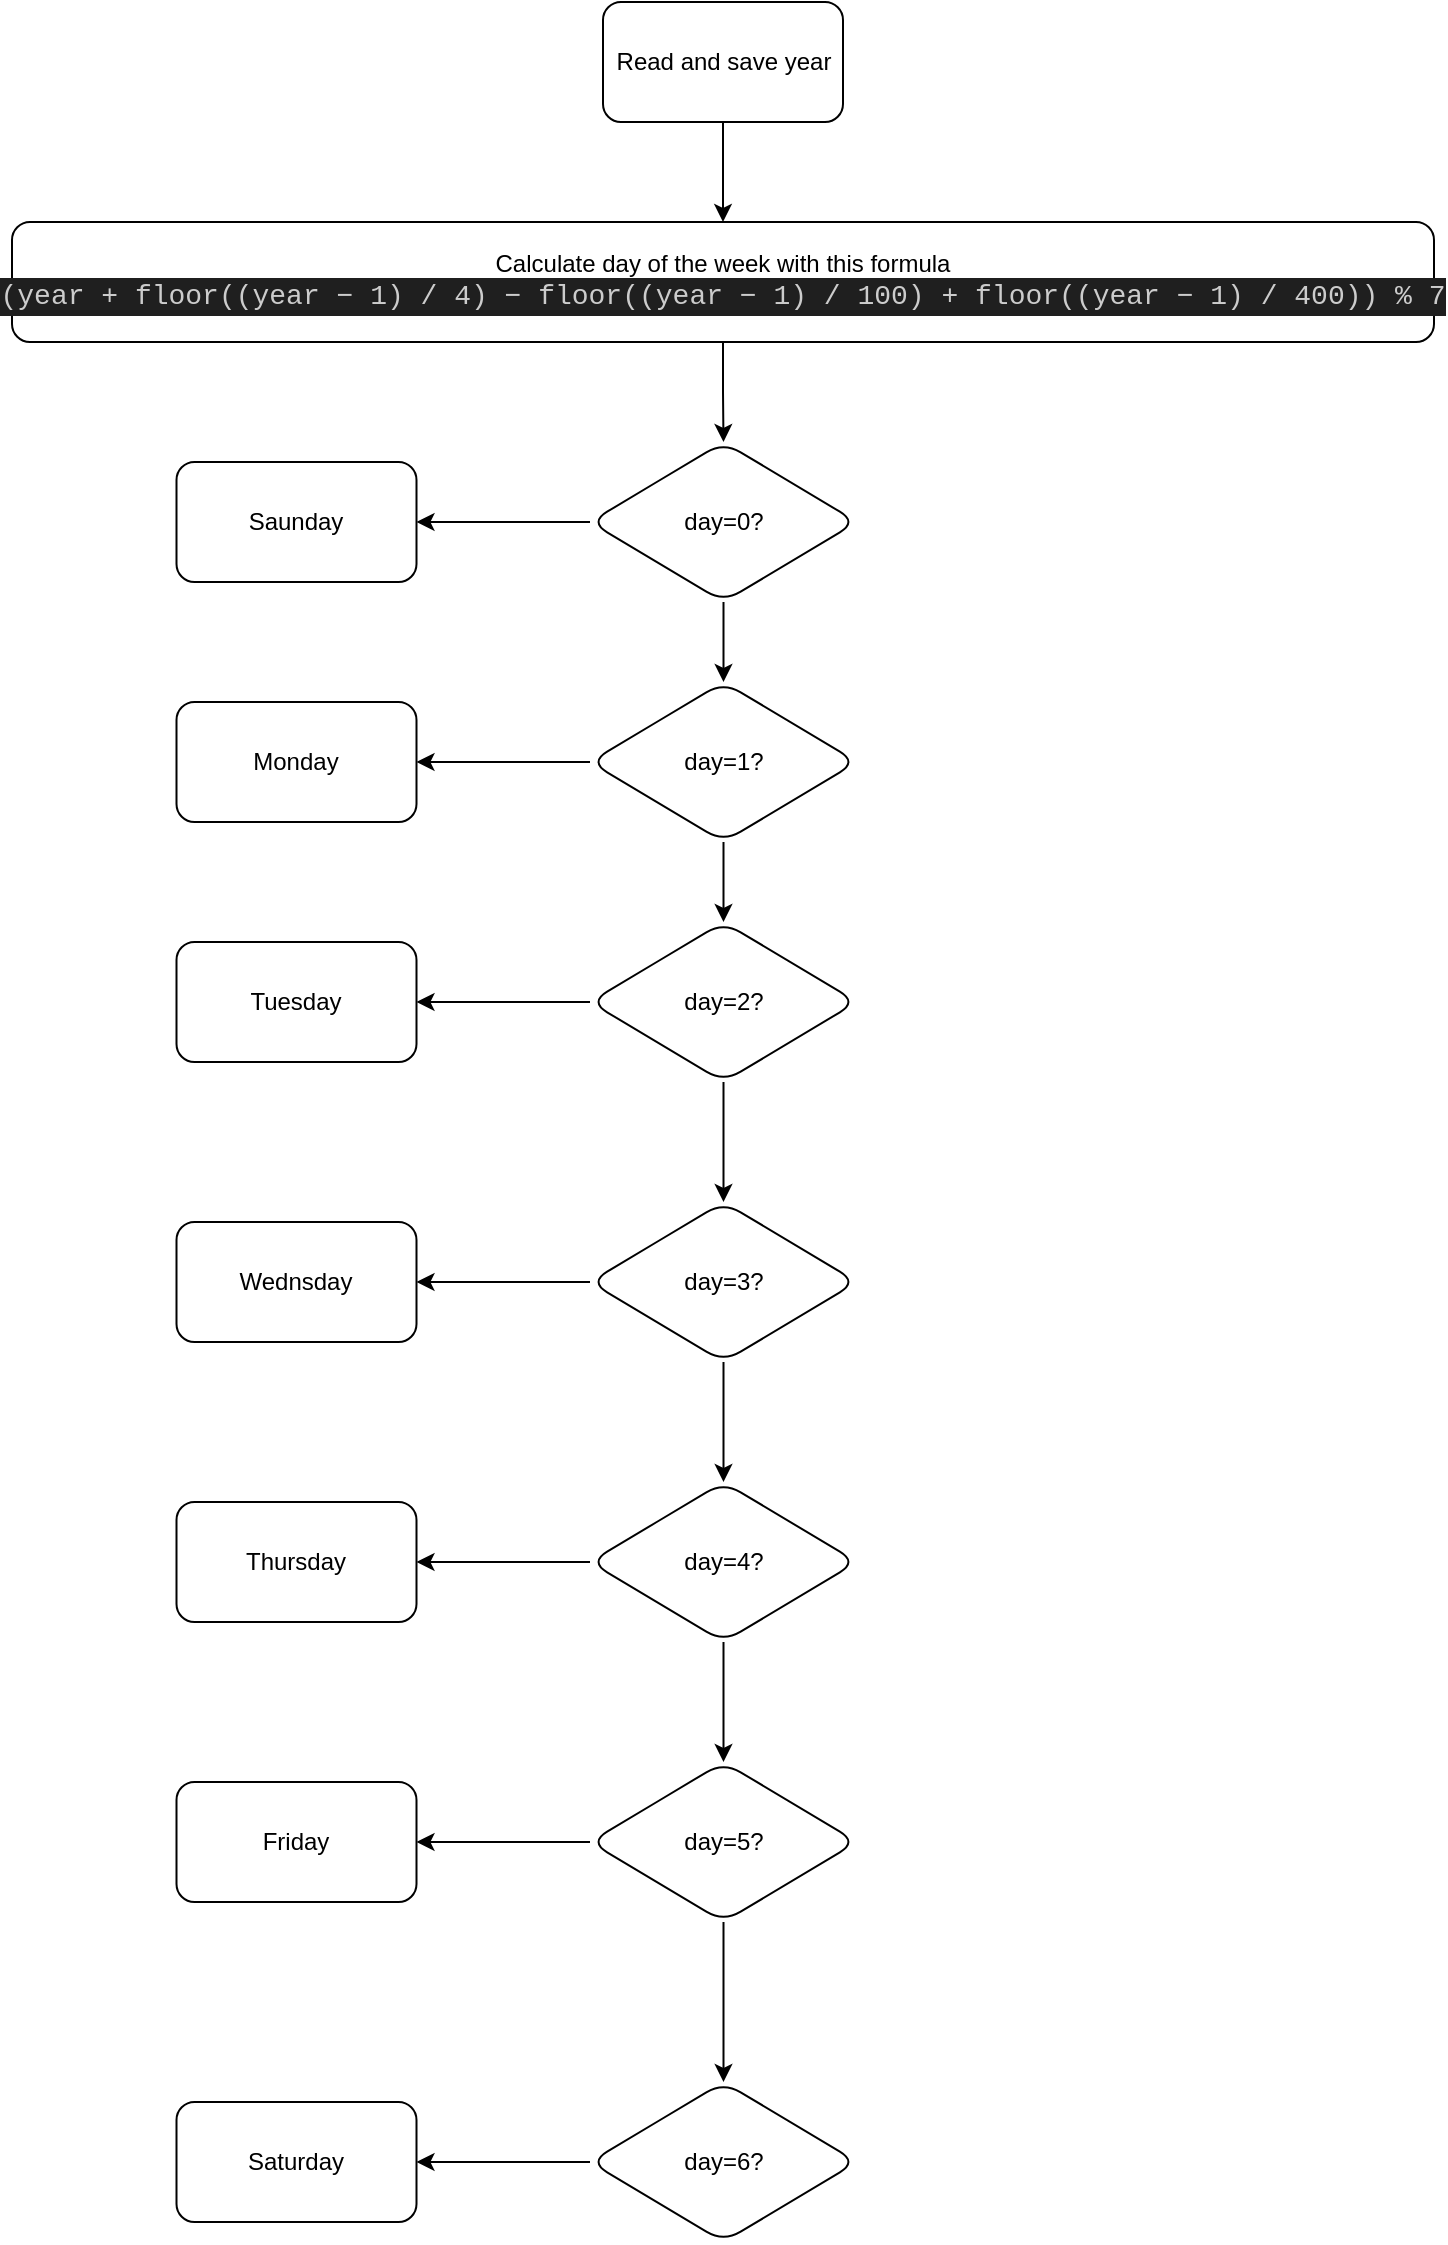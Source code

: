 <mxfile version="24.2.5" type="device">
  <diagram id="C5RBs43oDa-KdzZeNtuy" name="Page-1">
    <mxGraphModel dx="350" dy="418" grid="1" gridSize="10" guides="1" tooltips="1" connect="1" arrows="1" fold="1" page="1" pageScale="1" pageWidth="827" pageHeight="1169" math="0" shadow="0">
      <root>
        <mxCell id="WIyWlLk6GJQsqaUBKTNV-0" />
        <mxCell id="WIyWlLk6GJQsqaUBKTNV-1" parent="WIyWlLk6GJQsqaUBKTNV-0" />
        <mxCell id="h2u-SrDt5_vJ-jwVtzjv-2" value="" style="edgeStyle=orthogonalEdgeStyle;rounded=0;orthogonalLoop=1;jettySize=auto;html=1;" edge="1" parent="WIyWlLk6GJQsqaUBKTNV-1" source="h2u-SrDt5_vJ-jwVtzjv-0" target="h2u-SrDt5_vJ-jwVtzjv-1">
          <mxGeometry relative="1" as="geometry" />
        </mxCell>
        <mxCell id="h2u-SrDt5_vJ-jwVtzjv-0" value="Read and save year" style="rounded=1;whiteSpace=wrap;html=1;" vertex="1" parent="WIyWlLk6GJQsqaUBKTNV-1">
          <mxGeometry x="353.5" y="10" width="120" height="60" as="geometry" />
        </mxCell>
        <mxCell id="h2u-SrDt5_vJ-jwVtzjv-4" value="" style="edgeStyle=orthogonalEdgeStyle;rounded=0;orthogonalLoop=1;jettySize=auto;html=1;" edge="1" parent="WIyWlLk6GJQsqaUBKTNV-1" source="h2u-SrDt5_vJ-jwVtzjv-1" target="h2u-SrDt5_vJ-jwVtzjv-3">
          <mxGeometry relative="1" as="geometry" />
        </mxCell>
        <mxCell id="h2u-SrDt5_vJ-jwVtzjv-1" value="Calculate day of the week with this formula&lt;div&gt;&lt;div style=&quot;color: rgb(204, 204, 204); background-color: rgb(31, 31, 31); font-family: Consolas, &amp;quot;Courier New&amp;quot;, monospace; font-size: 14px; line-height: 19px; white-space: pre;&quot;&gt;(year + floor((year − 1) / 4) − floor((year − 1) / 100) + floor((year − 1) / 400)) % 7&lt;/div&gt;&lt;/div&gt;" style="whiteSpace=wrap;html=1;rounded=1;" vertex="1" parent="WIyWlLk6GJQsqaUBKTNV-1">
          <mxGeometry x="58" y="120" width="711" height="60" as="geometry" />
        </mxCell>
        <mxCell id="h2u-SrDt5_vJ-jwVtzjv-6" value="" style="edgeStyle=orthogonalEdgeStyle;rounded=0;orthogonalLoop=1;jettySize=auto;html=1;" edge="1" parent="WIyWlLk6GJQsqaUBKTNV-1" source="h2u-SrDt5_vJ-jwVtzjv-3" target="h2u-SrDt5_vJ-jwVtzjv-5">
          <mxGeometry relative="1" as="geometry" />
        </mxCell>
        <mxCell id="h2u-SrDt5_vJ-jwVtzjv-8" value="" style="edgeStyle=orthogonalEdgeStyle;rounded=0;orthogonalLoop=1;jettySize=auto;html=1;" edge="1" parent="WIyWlLk6GJQsqaUBKTNV-1" source="h2u-SrDt5_vJ-jwVtzjv-3" target="h2u-SrDt5_vJ-jwVtzjv-7">
          <mxGeometry relative="1" as="geometry" />
        </mxCell>
        <mxCell id="h2u-SrDt5_vJ-jwVtzjv-3" value="day=0?" style="rhombus;whiteSpace=wrap;html=1;rounded=1;" vertex="1" parent="WIyWlLk6GJQsqaUBKTNV-1">
          <mxGeometry x="347" y="230" width="133.5" height="80" as="geometry" />
        </mxCell>
        <mxCell id="h2u-SrDt5_vJ-jwVtzjv-5" value="Saunday" style="whiteSpace=wrap;html=1;rounded=1;" vertex="1" parent="WIyWlLk6GJQsqaUBKTNV-1">
          <mxGeometry x="140.25" y="240" width="120" height="60" as="geometry" />
        </mxCell>
        <mxCell id="h2u-SrDt5_vJ-jwVtzjv-10" value="" style="edgeStyle=orthogonalEdgeStyle;rounded=0;orthogonalLoop=1;jettySize=auto;html=1;" edge="1" parent="WIyWlLk6GJQsqaUBKTNV-1" source="h2u-SrDt5_vJ-jwVtzjv-7" target="h2u-SrDt5_vJ-jwVtzjv-9">
          <mxGeometry relative="1" as="geometry" />
        </mxCell>
        <mxCell id="h2u-SrDt5_vJ-jwVtzjv-13" value="" style="edgeStyle=orthogonalEdgeStyle;rounded=0;orthogonalLoop=1;jettySize=auto;html=1;" edge="1" parent="WIyWlLk6GJQsqaUBKTNV-1" source="h2u-SrDt5_vJ-jwVtzjv-7" target="h2u-SrDt5_vJ-jwVtzjv-12">
          <mxGeometry relative="1" as="geometry" />
        </mxCell>
        <mxCell id="h2u-SrDt5_vJ-jwVtzjv-7" value="day=1?" style="rhombus;whiteSpace=wrap;html=1;rounded=1;" vertex="1" parent="WIyWlLk6GJQsqaUBKTNV-1">
          <mxGeometry x="347" y="350" width="133.5" height="80" as="geometry" />
        </mxCell>
        <mxCell id="h2u-SrDt5_vJ-jwVtzjv-9" value="Monday" style="whiteSpace=wrap;html=1;rounded=1;" vertex="1" parent="WIyWlLk6GJQsqaUBKTNV-1">
          <mxGeometry x="140.25" y="360" width="120" height="60" as="geometry" />
        </mxCell>
        <mxCell id="h2u-SrDt5_vJ-jwVtzjv-15" value="" style="edgeStyle=orthogonalEdgeStyle;rounded=0;orthogonalLoop=1;jettySize=auto;html=1;" edge="1" parent="WIyWlLk6GJQsqaUBKTNV-1" source="h2u-SrDt5_vJ-jwVtzjv-12" target="h2u-SrDt5_vJ-jwVtzjv-14">
          <mxGeometry relative="1" as="geometry" />
        </mxCell>
        <mxCell id="h2u-SrDt5_vJ-jwVtzjv-17" value="" style="edgeStyle=orthogonalEdgeStyle;rounded=0;orthogonalLoop=1;jettySize=auto;html=1;" edge="1" parent="WIyWlLk6GJQsqaUBKTNV-1" source="h2u-SrDt5_vJ-jwVtzjv-12" target="h2u-SrDt5_vJ-jwVtzjv-16">
          <mxGeometry relative="1" as="geometry" />
        </mxCell>
        <mxCell id="h2u-SrDt5_vJ-jwVtzjv-12" value="day=2?" style="rhombus;whiteSpace=wrap;html=1;rounded=1;" vertex="1" parent="WIyWlLk6GJQsqaUBKTNV-1">
          <mxGeometry x="347" y="470" width="133.5" height="80" as="geometry" />
        </mxCell>
        <mxCell id="h2u-SrDt5_vJ-jwVtzjv-14" value="Tuesday" style="whiteSpace=wrap;html=1;rounded=1;" vertex="1" parent="WIyWlLk6GJQsqaUBKTNV-1">
          <mxGeometry x="140.25" y="480" width="120" height="60" as="geometry" />
        </mxCell>
        <mxCell id="h2u-SrDt5_vJ-jwVtzjv-19" value="" style="edgeStyle=orthogonalEdgeStyle;rounded=0;orthogonalLoop=1;jettySize=auto;html=1;" edge="1" parent="WIyWlLk6GJQsqaUBKTNV-1" source="h2u-SrDt5_vJ-jwVtzjv-16" target="h2u-SrDt5_vJ-jwVtzjv-18">
          <mxGeometry relative="1" as="geometry" />
        </mxCell>
        <mxCell id="h2u-SrDt5_vJ-jwVtzjv-21" value="" style="edgeStyle=orthogonalEdgeStyle;rounded=0;orthogonalLoop=1;jettySize=auto;html=1;" edge="1" parent="WIyWlLk6GJQsqaUBKTNV-1" source="h2u-SrDt5_vJ-jwVtzjv-16" target="h2u-SrDt5_vJ-jwVtzjv-20">
          <mxGeometry relative="1" as="geometry" />
        </mxCell>
        <mxCell id="h2u-SrDt5_vJ-jwVtzjv-16" value="day=3?" style="rhombus;whiteSpace=wrap;html=1;rounded=1;" vertex="1" parent="WIyWlLk6GJQsqaUBKTNV-1">
          <mxGeometry x="347" y="610" width="133.5" height="80" as="geometry" />
        </mxCell>
        <mxCell id="h2u-SrDt5_vJ-jwVtzjv-18" value="Wednsday" style="whiteSpace=wrap;html=1;rounded=1;" vertex="1" parent="WIyWlLk6GJQsqaUBKTNV-1">
          <mxGeometry x="140.25" y="620" width="120" height="60" as="geometry" />
        </mxCell>
        <mxCell id="h2u-SrDt5_vJ-jwVtzjv-23" value="" style="edgeStyle=orthogonalEdgeStyle;rounded=0;orthogonalLoop=1;jettySize=auto;html=1;" edge="1" parent="WIyWlLk6GJQsqaUBKTNV-1" source="h2u-SrDt5_vJ-jwVtzjv-20" target="h2u-SrDt5_vJ-jwVtzjv-22">
          <mxGeometry relative="1" as="geometry" />
        </mxCell>
        <mxCell id="h2u-SrDt5_vJ-jwVtzjv-25" value="" style="edgeStyle=orthogonalEdgeStyle;rounded=0;orthogonalLoop=1;jettySize=auto;html=1;" edge="1" parent="WIyWlLk6GJQsqaUBKTNV-1" source="h2u-SrDt5_vJ-jwVtzjv-20" target="h2u-SrDt5_vJ-jwVtzjv-24">
          <mxGeometry relative="1" as="geometry" />
        </mxCell>
        <mxCell id="h2u-SrDt5_vJ-jwVtzjv-20" value="day=4?" style="rhombus;whiteSpace=wrap;html=1;rounded=1;" vertex="1" parent="WIyWlLk6GJQsqaUBKTNV-1">
          <mxGeometry x="347" y="750" width="133.5" height="80" as="geometry" />
        </mxCell>
        <mxCell id="h2u-SrDt5_vJ-jwVtzjv-22" value="Thursday" style="whiteSpace=wrap;html=1;rounded=1;" vertex="1" parent="WIyWlLk6GJQsqaUBKTNV-1">
          <mxGeometry x="140.25" y="760" width="120" height="60" as="geometry" />
        </mxCell>
        <mxCell id="h2u-SrDt5_vJ-jwVtzjv-27" value="" style="edgeStyle=orthogonalEdgeStyle;rounded=0;orthogonalLoop=1;jettySize=auto;html=1;" edge="1" parent="WIyWlLk6GJQsqaUBKTNV-1" source="h2u-SrDt5_vJ-jwVtzjv-24" target="h2u-SrDt5_vJ-jwVtzjv-26">
          <mxGeometry relative="1" as="geometry" />
        </mxCell>
        <mxCell id="h2u-SrDt5_vJ-jwVtzjv-29" value="" style="edgeStyle=orthogonalEdgeStyle;rounded=0;orthogonalLoop=1;jettySize=auto;html=1;" edge="1" parent="WIyWlLk6GJQsqaUBKTNV-1" source="h2u-SrDt5_vJ-jwVtzjv-24" target="h2u-SrDt5_vJ-jwVtzjv-28">
          <mxGeometry relative="1" as="geometry" />
        </mxCell>
        <mxCell id="h2u-SrDt5_vJ-jwVtzjv-24" value="day=5?" style="rhombus;whiteSpace=wrap;html=1;rounded=1;" vertex="1" parent="WIyWlLk6GJQsqaUBKTNV-1">
          <mxGeometry x="347" y="890" width="133.5" height="80" as="geometry" />
        </mxCell>
        <mxCell id="h2u-SrDt5_vJ-jwVtzjv-26" value="Friday" style="whiteSpace=wrap;html=1;rounded=1;" vertex="1" parent="WIyWlLk6GJQsqaUBKTNV-1">
          <mxGeometry x="140.25" y="900" width="120" height="60" as="geometry" />
        </mxCell>
        <mxCell id="h2u-SrDt5_vJ-jwVtzjv-31" value="" style="edgeStyle=orthogonalEdgeStyle;rounded=0;orthogonalLoop=1;jettySize=auto;html=1;" edge="1" parent="WIyWlLk6GJQsqaUBKTNV-1" source="h2u-SrDt5_vJ-jwVtzjv-28" target="h2u-SrDt5_vJ-jwVtzjv-30">
          <mxGeometry relative="1" as="geometry" />
        </mxCell>
        <mxCell id="h2u-SrDt5_vJ-jwVtzjv-28" value="day=6?" style="rhombus;whiteSpace=wrap;html=1;rounded=1;" vertex="1" parent="WIyWlLk6GJQsqaUBKTNV-1">
          <mxGeometry x="347" y="1050" width="133.5" height="80" as="geometry" />
        </mxCell>
        <mxCell id="h2u-SrDt5_vJ-jwVtzjv-30" value="Saturday" style="whiteSpace=wrap;html=1;rounded=1;" vertex="1" parent="WIyWlLk6GJQsqaUBKTNV-1">
          <mxGeometry x="140.25" y="1060" width="120" height="60" as="geometry" />
        </mxCell>
      </root>
    </mxGraphModel>
  </diagram>
</mxfile>
